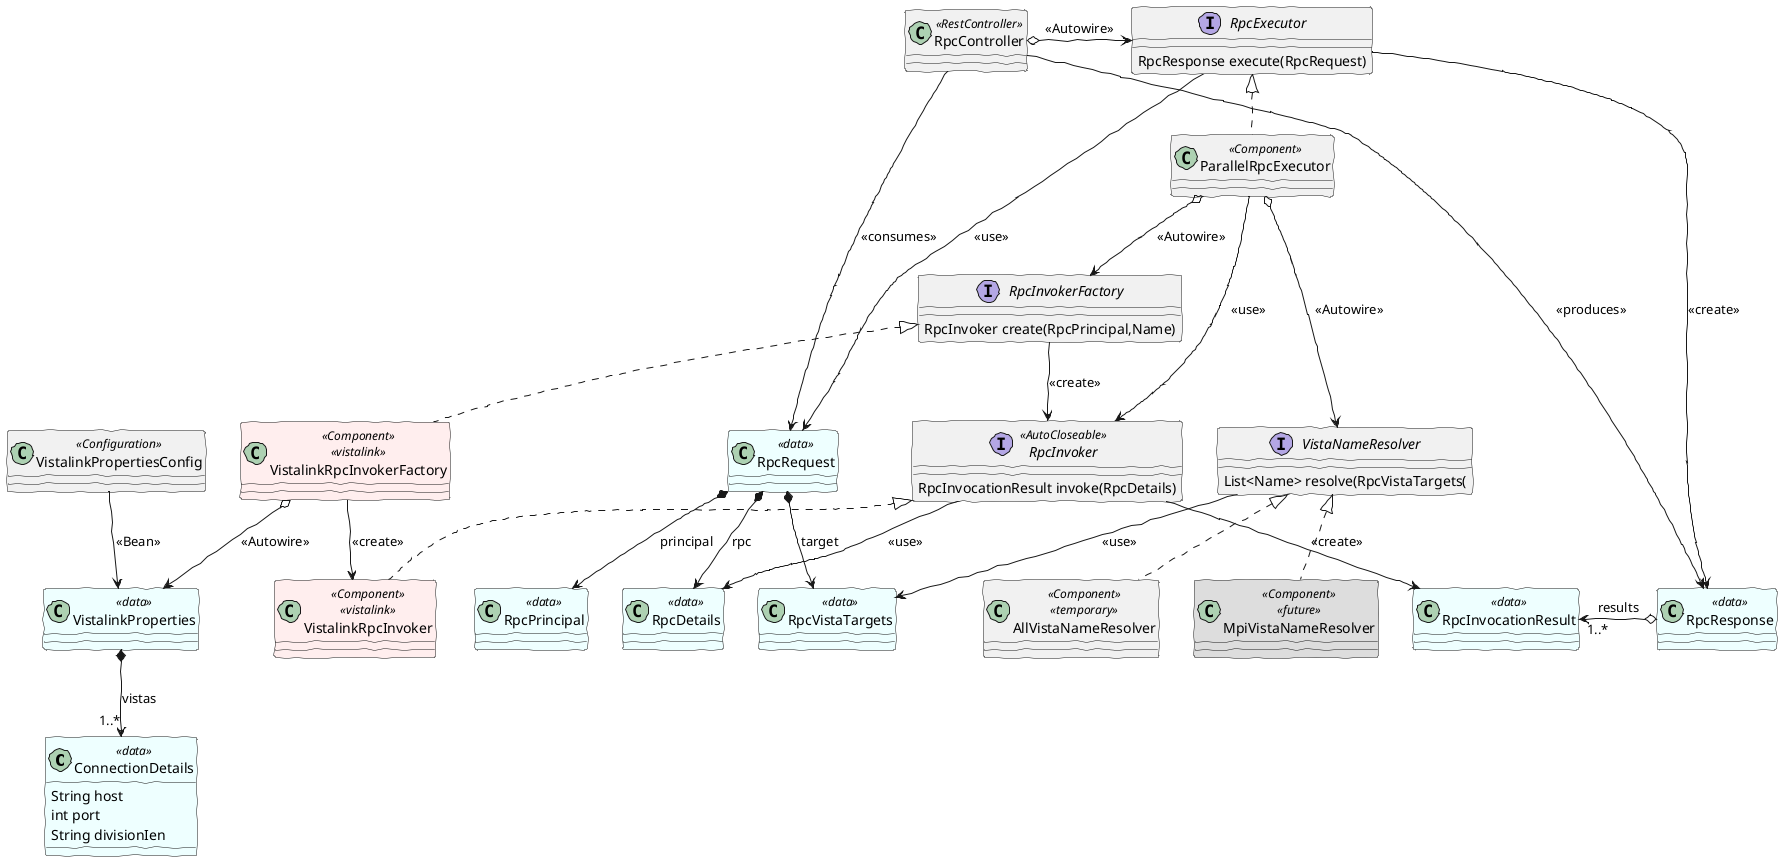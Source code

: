 @startuml

skinparam {
 shadowing false
 handwritten true
 ClassBackgroundColor<<data>> #EFF
 ClassBackgroundColor<<vistalink>> #FEE
 ClassBackgroundColor<<future>> #DDD
}

together {
  class ConnectionDetails <<data>> {
    String host
    int port
    String divisionIen
  }
  class VistalinkProperties <<data>>
  class VistalinkPropertiesConfig <<Configuration>>
}
VistalinkProperties *--> "1..*" ConnectionDetails: vistas
VistalinkPropertiesConfig --> VistalinkProperties: <<Bean>>

together {
  class RpcRequest <<data>>
  class RpcDetails <<data>>
  class RpcPrincipal <<data>>
  class RpcVistaTargets <<data>>
}
RpcRequest *--> RpcDetails: rpc
RpcRequest *--> RpcPrincipal: principal
RpcRequest *--> RpcVistaTargets: target

together {
  class RpcResponse <<data>>
  class RpcInvocationResult <<data>>
}
RpcResponse o-> "1..*" RpcInvocationResult: results

interface RpcInvoker <<AutoCloseable>> {
  RpcInvocationResult invoke(RpcDetails)
}
RpcInvoker --> RpcDetails: <<use>>
RpcInvoker --> RpcInvocationResult: <<create>>

interface RpcInvokerFactory {
  RpcInvoker create(RpcPrincipal,Name)
}
RpcInvokerFactory --> RpcInvoker: <<create>>

interface RpcExecutor {
  RpcResponse execute(RpcRequest)
}
RpcExecutor --> RpcRequest: <<use>>
RpcExecutor --> RpcResponse: <<create>>

class ParallelRpcExecutor <<Component>> implements RpcExecutor
ParallelRpcExecutor --> RpcInvoker: <<use>>
ParallelRpcExecutor o--> RpcInvokerFactory: <<Autowire>>
ParallelRpcExecutor o--> VistaNameResolver: <<Autowire>>

interface VistaNameResolver {
  List<Name> resolve(RpcVistaTargets(
}
VistaNameResolver --> RpcVistaTargets: <<use>>

class AllVistaNameResolver  <<Component>> <<temporary>> implements VistaNameResolver
class MpiVistaNameResolver  <<Component>> <<future>> implements VistaNameResolver

together {
class VistalinkRpcInvoker  <<Component>> <<vistalink>> implements RpcInvoker
class VistalinkRpcInvokerFactory  <<Component>> <<vistalink>> implements RpcInvokerFactory
}
VistalinkRpcInvokerFactory --> VistalinkRpcInvoker: <<create>>
VistalinkRpcInvokerFactory o--> VistalinkProperties:<<Autowire>>

class RpcController <<RestController>>
RpcController o-> RpcExecutor: <<Autowire>>
RpcController -> RpcRequest: <<consumes>>
RpcController -> RpcResponse: <<produces>>
@enduml